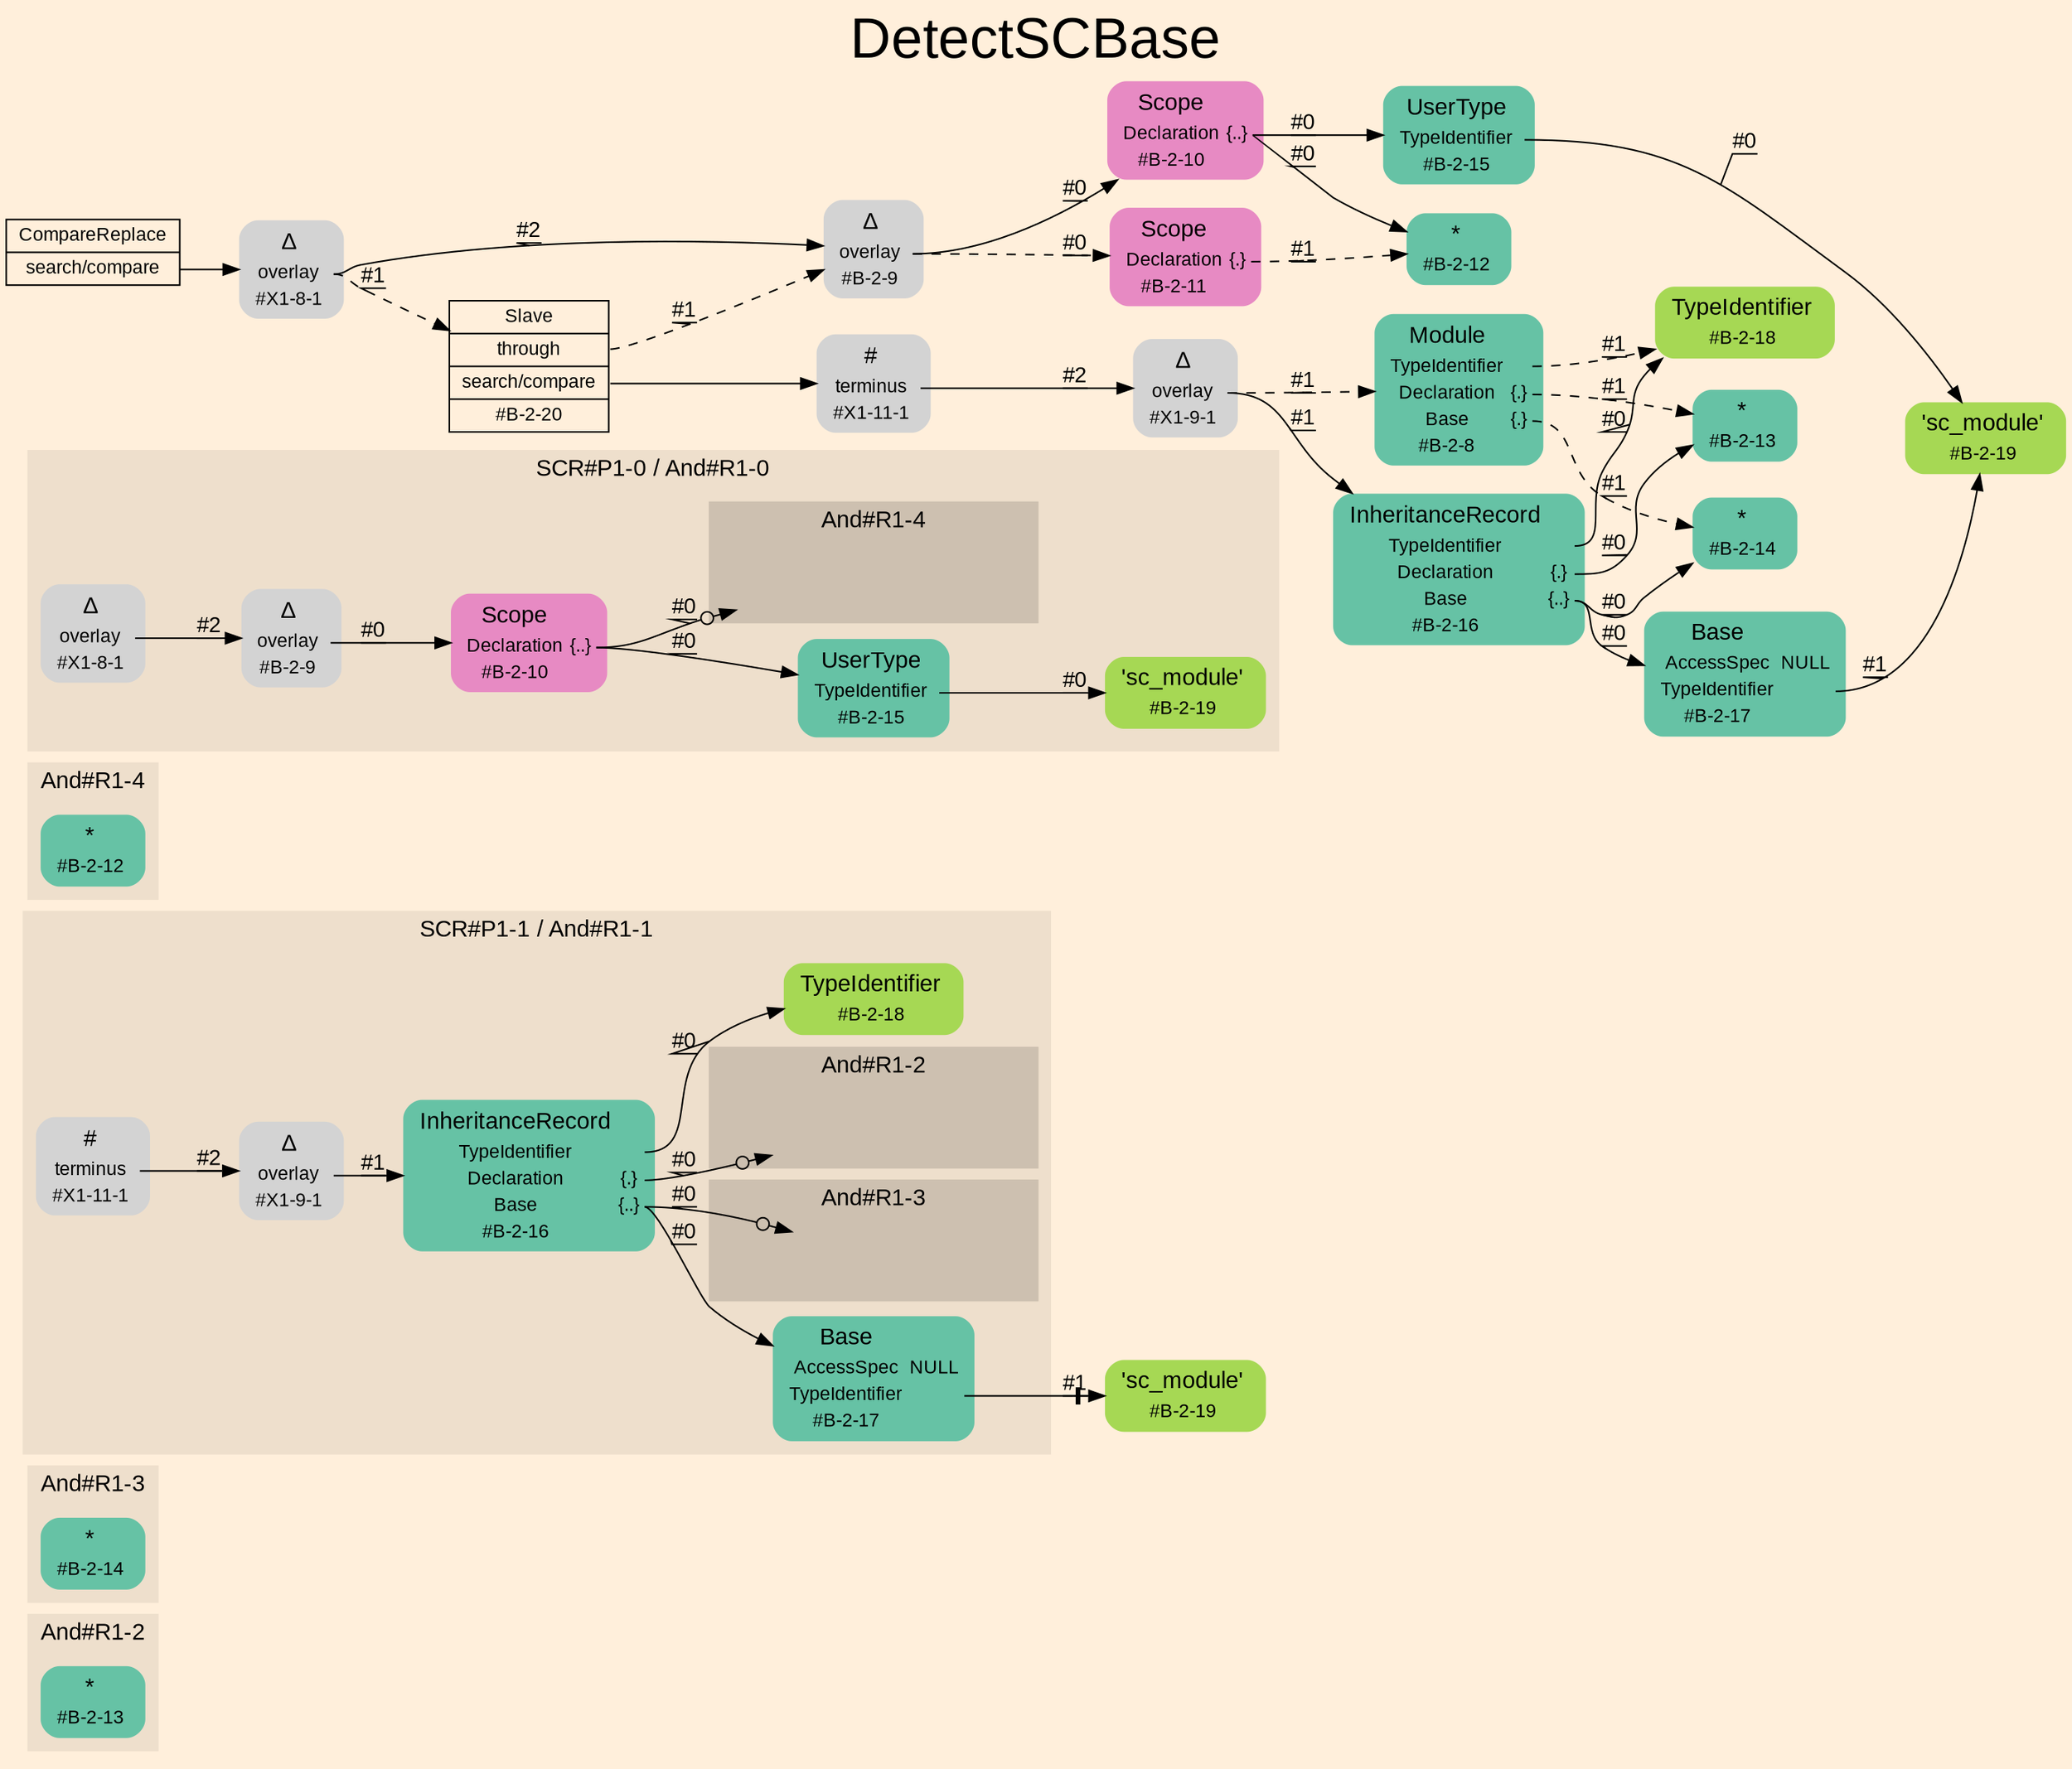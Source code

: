 digraph "DetectSCBase" {
label = "DetectSCBase"
labelloc = t
fontsize = "36"
graph [
    rankdir = "LR"
    ranksep = 0.3
    bgcolor = antiquewhite1
    color = black
    fontcolor = black
    fontname = "Arial"
];
node [
    fontname = "Arial"
];
edge [
    fontname = "Arial"
];

// -------------------- figure And#R1-2 --------------------
// -------- region And#R1-2 ----------
subgraph "clusterAnd#R1-2" {
    label = "And#R1-2"
    style = "filled"
    color = antiquewhite2
    fontsize = "15"
    "And#R1-2/#B-2-13" [
        // -------- block And#R1-2/#B-2-13 ----------
        shape = "plaintext"
        fillcolor = "/set28/1"
        label = <<TABLE BORDER="0" CELLBORDER="0" CELLSPACING="0">
         <TR><TD><FONT POINT-SIZE="15.0">*</FONT></TD><TD></TD></TR>
         <TR><TD>#B-2-13</TD><TD PORT="port0"></TD></TR>
        </TABLE>>
        style = "rounded,filled"
        fontsize = "12"
    ];
    
}


// -------------------- figure And#R1-3 --------------------
// -------- region And#R1-3 ----------
subgraph "clusterAnd#R1-3" {
    label = "And#R1-3"
    style = "filled"
    color = antiquewhite2
    fontsize = "15"
    "And#R1-3/#B-2-14" [
        // -------- block And#R1-3/#B-2-14 ----------
        shape = "plaintext"
        fillcolor = "/set28/1"
        label = <<TABLE BORDER="0" CELLBORDER="0" CELLSPACING="0">
         <TR><TD><FONT POINT-SIZE="15.0">*</FONT></TD><TD></TD></TR>
         <TR><TD>#B-2-14</TD><TD PORT="port0"></TD></TR>
        </TABLE>>
        style = "rounded,filled"
        fontsize = "12"
    ];
    
}


// -------------------- figure And#R1-1 --------------------
// -------- region And#R1-1 ----------
subgraph "clusterAnd#R1-1" {
    label = "SCR#P1-1 / And#R1-1"
    style = "filled"
    color = antiquewhite2
    fontsize = "15"
    "And#R1-1/#X1-11-1" [
        // -------- block And#R1-1/#X1-11-1 ----------
        shape = "plaintext"
        label = <<TABLE BORDER="0" CELLBORDER="0" CELLSPACING="0">
         <TR><TD><FONT POINT-SIZE="15.0">#</FONT></TD><TD></TD></TR>
         <TR><TD>terminus</TD><TD PORT="port0"></TD></TR>
         <TR><TD>#X1-11-1</TD><TD PORT="port1"></TD></TR>
        </TABLE>>
        style = "rounded,filled"
        fontsize = "12"
    ];
    
    "And#R1-1/#B-2-17" [
        // -------- block And#R1-1/#B-2-17 ----------
        shape = "plaintext"
        fillcolor = "/set28/1"
        label = <<TABLE BORDER="0" CELLBORDER="0" CELLSPACING="0">
         <TR><TD><FONT POINT-SIZE="15.0">Base</FONT></TD><TD></TD></TR>
         <TR><TD>AccessSpec</TD><TD PORT="port0">NULL</TD></TR>
         <TR><TD>TypeIdentifier</TD><TD PORT="port1"></TD></TR>
         <TR><TD>#B-2-17</TD><TD PORT="port2"></TD></TR>
        </TABLE>>
        style = "rounded,filled"
        fontsize = "12"
    ];
    
    "And#R1-1/#B-2-16" [
        // -------- block And#R1-1/#B-2-16 ----------
        shape = "plaintext"
        fillcolor = "/set28/1"
        label = <<TABLE BORDER="0" CELLBORDER="0" CELLSPACING="0">
         <TR><TD><FONT POINT-SIZE="15.0">InheritanceRecord</FONT></TD><TD></TD></TR>
         <TR><TD>TypeIdentifier</TD><TD PORT="port0"></TD></TR>
         <TR><TD>Declaration</TD><TD PORT="port1">{.}</TD></TR>
         <TR><TD>Base</TD><TD PORT="port2">{..}</TD></TR>
         <TR><TD>#B-2-16</TD><TD PORT="port3"></TD></TR>
        </TABLE>>
        style = "rounded,filled"
        fontsize = "12"
    ];
    
    "And#R1-1/#X1-9-1" [
        // -------- block And#R1-1/#X1-9-1 ----------
        shape = "plaintext"
        label = <<TABLE BORDER="0" CELLBORDER="0" CELLSPACING="0">
         <TR><TD><FONT POINT-SIZE="15.0">Δ</FONT></TD><TD></TD></TR>
         <TR><TD>overlay</TD><TD PORT="port0"></TD></TR>
         <TR><TD>#X1-9-1</TD><TD PORT="port1"></TD></TR>
        </TABLE>>
        style = "rounded,filled"
        fontsize = "12"
    ];
    
    "And#R1-1/#B-2-18" [
        // -------- block And#R1-1/#B-2-18 ----------
        shape = "plaintext"
        fillcolor = "/set28/5"
        label = <<TABLE BORDER="0" CELLBORDER="0" CELLSPACING="0">
         <TR><TD><FONT POINT-SIZE="15.0">TypeIdentifier</FONT></TD><TD></TD></TR>
         <TR><TD>#B-2-18</TD><TD PORT="port0"></TD></TR>
        </TABLE>>
        style = "rounded,filled"
        fontsize = "12"
    ];
    
    // -------- region And#R1-1/And#R1-2 ----------
    subgraph "clusterAnd#R1-1/And#R1-2" {
        label = "And#R1-2"
        style = "filled"
        color = antiquewhite3
        fontsize = "15"
        "And#R1-1/And#R1-2/#B-2-13" [
            // -------- block And#R1-1/And#R1-2/#B-2-13 ----------
            shape = none
            fillcolor = "/set28/1"
            style = "invisible"
        ];
        
    }
    
    // -------- region And#R1-1/And#R1-3 ----------
    subgraph "clusterAnd#R1-1/And#R1-3" {
        label = "And#R1-3"
        style = "filled"
        color = antiquewhite3
        fontsize = "15"
        "And#R1-1/And#R1-3/#B-2-14" [
            // -------- block And#R1-1/And#R1-3/#B-2-14 ----------
            shape = none
            fillcolor = "/set28/1"
            style = "invisible"
        ];
        
    }
    
}

"And#R1-1/#B-2-19" [
    // -------- block And#R1-1/#B-2-19 ----------
    shape = "plaintext"
    fillcolor = "/set28/5"
    label = <<TABLE BORDER="0" CELLBORDER="0" CELLSPACING="0">
     <TR><TD><FONT POINT-SIZE="15.0">'sc_module'</FONT></TD><TD></TD></TR>
     <TR><TD>#B-2-19</TD><TD PORT="port0"></TD></TR>
    </TABLE>>
    style = "rounded,filled"
    fontsize = "12"
];

"And#R1-1/#X1-11-1":port0 -> "And#R1-1/#X1-9-1" [
    label = "#2"
    decorate = true
    color = black
    fontcolor = black
];

"And#R1-1/#B-2-17":port1 -> "And#R1-1/#B-2-19" [
    arrowhead="normalnonetee"
    label = "#1"
    decorate = true
    color = black
    fontcolor = black
];

"And#R1-1/#B-2-16":port0 -> "And#R1-1/#B-2-18" [
    label = "#0"
    decorate = true
    color = black
    fontcolor = black
];

"And#R1-1/#B-2-16":port1 -> "And#R1-1/And#R1-2/#B-2-13" [
    arrowhead="normalnoneodot"
    label = "#0"
    decorate = true
    color = black
    fontcolor = black
];

"And#R1-1/#B-2-16":port2 -> "And#R1-1/And#R1-3/#B-2-14" [
    arrowhead="normalnoneodot"
    label = "#0"
    decorate = true
    color = black
    fontcolor = black
];

"And#R1-1/#B-2-16":port2 -> "And#R1-1/#B-2-17" [
    label = "#0"
    decorate = true
    color = black
    fontcolor = black
];

"And#R1-1/#X1-9-1":port0 -> "And#R1-1/#B-2-16" [
    label = "#1"
    decorate = true
    color = black
    fontcolor = black
];


// -------------------- figure And#R1-4 --------------------
// -------- region And#R1-4 ----------
subgraph "clusterAnd#R1-4" {
    label = "And#R1-4"
    style = "filled"
    color = antiquewhite2
    fontsize = "15"
    "And#R1-4/#B-2-12" [
        // -------- block And#R1-4/#B-2-12 ----------
        shape = "plaintext"
        fillcolor = "/set28/1"
        label = <<TABLE BORDER="0" CELLBORDER="0" CELLSPACING="0">
         <TR><TD><FONT POINT-SIZE="15.0">*</FONT></TD><TD></TD></TR>
         <TR><TD>#B-2-12</TD><TD PORT="port0"></TD></TR>
        </TABLE>>
        style = "rounded,filled"
        fontsize = "12"
    ];
    
}


// -------------------- figure And#R1-0 --------------------
// -------- region And#R1-0 ----------
subgraph "clusterAnd#R1-0" {
    label = "SCR#P1-0 / And#R1-0"
    style = "filled"
    color = antiquewhite2
    fontsize = "15"
    "And#R1-0/#B-2-15" [
        // -------- block And#R1-0/#B-2-15 ----------
        shape = "plaintext"
        fillcolor = "/set28/1"
        label = <<TABLE BORDER="0" CELLBORDER="0" CELLSPACING="0">
         <TR><TD><FONT POINT-SIZE="15.0">UserType</FONT></TD><TD></TD></TR>
         <TR><TD>TypeIdentifier</TD><TD PORT="port0"></TD></TR>
         <TR><TD>#B-2-15</TD><TD PORT="port1"></TD></TR>
        </TABLE>>
        style = "rounded,filled"
        fontsize = "12"
    ];
    
    "And#R1-0/#B-2-19" [
        // -------- block And#R1-0/#B-2-19 ----------
        shape = "plaintext"
        fillcolor = "/set28/5"
        label = <<TABLE BORDER="0" CELLBORDER="0" CELLSPACING="0">
         <TR><TD><FONT POINT-SIZE="15.0">'sc_module'</FONT></TD><TD></TD></TR>
         <TR><TD>#B-2-19</TD><TD PORT="port0"></TD></TR>
        </TABLE>>
        style = "rounded,filled"
        fontsize = "12"
    ];
    
    "And#R1-0/#B-2-9" [
        // -------- block And#R1-0/#B-2-9 ----------
        shape = "plaintext"
        label = <<TABLE BORDER="0" CELLBORDER="0" CELLSPACING="0">
         <TR><TD><FONT POINT-SIZE="15.0">Δ</FONT></TD><TD></TD></TR>
         <TR><TD>overlay</TD><TD PORT="port0"></TD></TR>
         <TR><TD>#B-2-9</TD><TD PORT="port1"></TD></TR>
        </TABLE>>
        style = "rounded,filled"
        fontsize = "12"
    ];
    
    "And#R1-0/#B-2-10" [
        // -------- block And#R1-0/#B-2-10 ----------
        shape = "plaintext"
        fillcolor = "/set28/4"
        label = <<TABLE BORDER="0" CELLBORDER="0" CELLSPACING="0">
         <TR><TD><FONT POINT-SIZE="15.0">Scope</FONT></TD><TD></TD></TR>
         <TR><TD>Declaration</TD><TD PORT="port0">{..}</TD></TR>
         <TR><TD>#B-2-10</TD><TD PORT="port1"></TD></TR>
        </TABLE>>
        style = "rounded,filled"
        fontsize = "12"
    ];
    
    "And#R1-0/#X1-8-1" [
        // -------- block And#R1-0/#X1-8-1 ----------
        shape = "plaintext"
        label = <<TABLE BORDER="0" CELLBORDER="0" CELLSPACING="0">
         <TR><TD><FONT POINT-SIZE="15.0">Δ</FONT></TD><TD></TD></TR>
         <TR><TD>overlay</TD><TD PORT="port0"></TD></TR>
         <TR><TD>#X1-8-1</TD><TD PORT="port1"></TD></TR>
        </TABLE>>
        style = "rounded,filled"
        fontsize = "12"
    ];
    
    // -------- region And#R1-0/And#R1-4 ----------
    subgraph "clusterAnd#R1-0/And#R1-4" {
        label = "And#R1-4"
        style = "filled"
        color = antiquewhite3
        fontsize = "15"
        "And#R1-0/And#R1-4/#B-2-12" [
            // -------- block And#R1-0/And#R1-4/#B-2-12 ----------
            shape = none
            fillcolor = "/set28/1"
            style = "invisible"
        ];
        
    }
    
}

"And#R1-0/#B-2-15":port0 -> "And#R1-0/#B-2-19" [
    label = "#0"
    decorate = true
    color = black
    fontcolor = black
];

"And#R1-0/#B-2-9":port0 -> "And#R1-0/#B-2-10" [
    label = "#0"
    decorate = true
    color = black
    fontcolor = black
];

"And#R1-0/#B-2-10":port0 -> "And#R1-0/And#R1-4/#B-2-12" [
    arrowhead="normalnoneodot"
    label = "#0"
    decorate = true
    color = black
    fontcolor = black
];

"And#R1-0/#B-2-10":port0 -> "And#R1-0/#B-2-15" [
    label = "#0"
    decorate = true
    color = black
    fontcolor = black
];

"And#R1-0/#X1-8-1":port0 -> "And#R1-0/#B-2-9" [
    label = "#2"
    decorate = true
    color = black
    fontcolor = black
];


// -------------------- transformation figure --------------------
"CR#X1-10-1" [
    // -------- block CR#X1-10-1 ----------
    shape = "record"
    fillcolor = antiquewhite1
    label = "<fixed> CompareReplace | <port0> search/compare"
    style = "filled"
    fontsize = "12"
    color = black
    fontcolor = black
];

"#X1-8-1" [
    // -------- block #X1-8-1 ----------
    shape = "plaintext"
    label = <<TABLE BORDER="0" CELLBORDER="0" CELLSPACING="0">
     <TR><TD><FONT POINT-SIZE="15.0">Δ</FONT></TD><TD></TD></TR>
     <TR><TD>overlay</TD><TD PORT="port0"></TD></TR>
     <TR><TD>#X1-8-1</TD><TD PORT="port1"></TD></TR>
    </TABLE>>
    style = "rounded,filled"
    fontsize = "12"
];

"#B-2-9" [
    // -------- block #B-2-9 ----------
    shape = "plaintext"
    label = <<TABLE BORDER="0" CELLBORDER="0" CELLSPACING="0">
     <TR><TD><FONT POINT-SIZE="15.0">Δ</FONT></TD><TD></TD></TR>
     <TR><TD>overlay</TD><TD PORT="port0"></TD></TR>
     <TR><TD>#B-2-9</TD><TD PORT="port1"></TD></TR>
    </TABLE>>
    style = "rounded,filled"
    fontsize = "12"
];

"#B-2-10" [
    // -------- block #B-2-10 ----------
    shape = "plaintext"
    fillcolor = "/set28/4"
    label = <<TABLE BORDER="0" CELLBORDER="0" CELLSPACING="0">
     <TR><TD><FONT POINT-SIZE="15.0">Scope</FONT></TD><TD></TD></TR>
     <TR><TD>Declaration</TD><TD PORT="port0">{..}</TD></TR>
     <TR><TD>#B-2-10</TD><TD PORT="port1"></TD></TR>
    </TABLE>>
    style = "rounded,filled"
    fontsize = "12"
];

"#B-2-12" [
    // -------- block #B-2-12 ----------
    shape = "plaintext"
    fillcolor = "/set28/1"
    label = <<TABLE BORDER="0" CELLBORDER="0" CELLSPACING="0">
     <TR><TD><FONT POINT-SIZE="15.0">*</FONT></TD><TD></TD></TR>
     <TR><TD>#B-2-12</TD><TD PORT="port0"></TD></TR>
    </TABLE>>
    style = "rounded,filled"
    fontsize = "12"
];

"#B-2-15" [
    // -------- block #B-2-15 ----------
    shape = "plaintext"
    fillcolor = "/set28/1"
    label = <<TABLE BORDER="0" CELLBORDER="0" CELLSPACING="0">
     <TR><TD><FONT POINT-SIZE="15.0">UserType</FONT></TD><TD></TD></TR>
     <TR><TD>TypeIdentifier</TD><TD PORT="port0"></TD></TR>
     <TR><TD>#B-2-15</TD><TD PORT="port1"></TD></TR>
    </TABLE>>
    style = "rounded,filled"
    fontsize = "12"
];

"#B-2-19" [
    // -------- block #B-2-19 ----------
    shape = "plaintext"
    fillcolor = "/set28/5"
    label = <<TABLE BORDER="0" CELLBORDER="0" CELLSPACING="0">
     <TR><TD><FONT POINT-SIZE="15.0">'sc_module'</FONT></TD><TD></TD></TR>
     <TR><TD>#B-2-19</TD><TD PORT="port0"></TD></TR>
    </TABLE>>
    style = "rounded,filled"
    fontsize = "12"
];

"#B-2-11" [
    // -------- block #B-2-11 ----------
    shape = "plaintext"
    fillcolor = "/set28/4"
    label = <<TABLE BORDER="0" CELLBORDER="0" CELLSPACING="0">
     <TR><TD><FONT POINT-SIZE="15.0">Scope</FONT></TD><TD></TD></TR>
     <TR><TD>Declaration</TD><TD PORT="port0">{.}</TD></TR>
     <TR><TD>#B-2-11</TD><TD PORT="port1"></TD></TR>
    </TABLE>>
    style = "rounded,filled"
    fontsize = "12"
];

"#B-2-20" [
    // -------- block #B-2-20 ----------
    shape = "record"
    fillcolor = antiquewhite1
    label = "<fixed> Slave | <port0> through | <port1> search/compare | <port2> #B-2-20"
    style = "filled"
    fontsize = "12"
    color = black
    fontcolor = black
];

"#X1-11-1" [
    // -------- block #X1-11-1 ----------
    shape = "plaintext"
    label = <<TABLE BORDER="0" CELLBORDER="0" CELLSPACING="0">
     <TR><TD><FONT POINT-SIZE="15.0">#</FONT></TD><TD></TD></TR>
     <TR><TD>terminus</TD><TD PORT="port0"></TD></TR>
     <TR><TD>#X1-11-1</TD><TD PORT="port1"></TD></TR>
    </TABLE>>
    style = "rounded,filled"
    fontsize = "12"
];

"#X1-9-1" [
    // -------- block #X1-9-1 ----------
    shape = "plaintext"
    label = <<TABLE BORDER="0" CELLBORDER="0" CELLSPACING="0">
     <TR><TD><FONT POINT-SIZE="15.0">Δ</FONT></TD><TD></TD></TR>
     <TR><TD>overlay</TD><TD PORT="port0"></TD></TR>
     <TR><TD>#X1-9-1</TD><TD PORT="port1"></TD></TR>
    </TABLE>>
    style = "rounded,filled"
    fontsize = "12"
];

"#B-2-16" [
    // -------- block #B-2-16 ----------
    shape = "plaintext"
    fillcolor = "/set28/1"
    label = <<TABLE BORDER="0" CELLBORDER="0" CELLSPACING="0">
     <TR><TD><FONT POINT-SIZE="15.0">InheritanceRecord</FONT></TD><TD></TD></TR>
     <TR><TD>TypeIdentifier</TD><TD PORT="port0"></TD></TR>
     <TR><TD>Declaration</TD><TD PORT="port1">{.}</TD></TR>
     <TR><TD>Base</TD><TD PORT="port2">{..}</TD></TR>
     <TR><TD>#B-2-16</TD><TD PORT="port3"></TD></TR>
    </TABLE>>
    style = "rounded,filled"
    fontsize = "12"
];

"#B-2-18" [
    // -------- block #B-2-18 ----------
    shape = "plaintext"
    fillcolor = "/set28/5"
    label = <<TABLE BORDER="0" CELLBORDER="0" CELLSPACING="0">
     <TR><TD><FONT POINT-SIZE="15.0">TypeIdentifier</FONT></TD><TD></TD></TR>
     <TR><TD>#B-2-18</TD><TD PORT="port0"></TD></TR>
    </TABLE>>
    style = "rounded,filled"
    fontsize = "12"
];

"#B-2-13" [
    // -------- block #B-2-13 ----------
    shape = "plaintext"
    fillcolor = "/set28/1"
    label = <<TABLE BORDER="0" CELLBORDER="0" CELLSPACING="0">
     <TR><TD><FONT POINT-SIZE="15.0">*</FONT></TD><TD></TD></TR>
     <TR><TD>#B-2-13</TD><TD PORT="port0"></TD></TR>
    </TABLE>>
    style = "rounded,filled"
    fontsize = "12"
];

"#B-2-14" [
    // -------- block #B-2-14 ----------
    shape = "plaintext"
    fillcolor = "/set28/1"
    label = <<TABLE BORDER="0" CELLBORDER="0" CELLSPACING="0">
     <TR><TD><FONT POINT-SIZE="15.0">*</FONT></TD><TD></TD></TR>
     <TR><TD>#B-2-14</TD><TD PORT="port0"></TD></TR>
    </TABLE>>
    style = "rounded,filled"
    fontsize = "12"
];

"#B-2-17" [
    // -------- block #B-2-17 ----------
    shape = "plaintext"
    fillcolor = "/set28/1"
    label = <<TABLE BORDER="0" CELLBORDER="0" CELLSPACING="0">
     <TR><TD><FONT POINT-SIZE="15.0">Base</FONT></TD><TD></TD></TR>
     <TR><TD>AccessSpec</TD><TD PORT="port0">NULL</TD></TR>
     <TR><TD>TypeIdentifier</TD><TD PORT="port1"></TD></TR>
     <TR><TD>#B-2-17</TD><TD PORT="port2"></TD></TR>
    </TABLE>>
    style = "rounded,filled"
    fontsize = "12"
];

"#B-2-8" [
    // -------- block #B-2-8 ----------
    shape = "plaintext"
    fillcolor = "/set28/1"
    label = <<TABLE BORDER="0" CELLBORDER="0" CELLSPACING="0">
     <TR><TD><FONT POINT-SIZE="15.0">Module</FONT></TD><TD></TD></TR>
     <TR><TD>TypeIdentifier</TD><TD PORT="port0"></TD></TR>
     <TR><TD>Declaration</TD><TD PORT="port1">{.}</TD></TR>
     <TR><TD>Base</TD><TD PORT="port2">{.}</TD></TR>
     <TR><TD>#B-2-8</TD><TD PORT="port3"></TD></TR>
    </TABLE>>
    style = "rounded,filled"
    fontsize = "12"
];

"CR#X1-10-1":port0 -> "#X1-8-1" [
    label = ""
    decorate = true
    color = black
    fontcolor = black
];

"#X1-8-1":port0 -> "#B-2-9" [
    label = "#2"
    decorate = true
    color = black
    fontcolor = black
];

"#X1-8-1":port0 -> "#B-2-20" [
    style="dashed"
    label = "#1"
    decorate = true
    color = black
    fontcolor = black
];

"#B-2-9":port0 -> "#B-2-10" [
    label = "#0"
    decorate = true
    color = black
    fontcolor = black
];

"#B-2-9":port0 -> "#B-2-11" [
    style="dashed"
    label = "#0"
    decorate = true
    color = black
    fontcolor = black
];

"#B-2-10":port0 -> "#B-2-12" [
    label = "#0"
    decorate = true
    color = black
    fontcolor = black
];

"#B-2-10":port0 -> "#B-2-15" [
    label = "#0"
    decorate = true
    color = black
    fontcolor = black
];

"#B-2-15":port0 -> "#B-2-19" [
    label = "#0"
    decorate = true
    color = black
    fontcolor = black
];

"#B-2-11":port0 -> "#B-2-12" [
    style="dashed"
    label = "#1"
    decorate = true
    color = black
    fontcolor = black
];

"#B-2-20":port0 -> "#B-2-9" [
    style="dashed"
    label = "#1"
    decorate = true
    color = black
    fontcolor = black
];

"#B-2-20":port1 -> "#X1-11-1" [
    label = ""
    decorate = true
    color = black
    fontcolor = black
];

"#X1-11-1":port0 -> "#X1-9-1" [
    label = "#2"
    decorate = true
    color = black
    fontcolor = black
];

"#X1-9-1":port0 -> "#B-2-16" [
    label = "#1"
    decorate = true
    color = black
    fontcolor = black
];

"#X1-9-1":port0 -> "#B-2-8" [
    style="dashed"
    label = "#1"
    decorate = true
    color = black
    fontcolor = black
];

"#B-2-16":port0 -> "#B-2-18" [
    label = "#0"
    decorate = true
    color = black
    fontcolor = black
];

"#B-2-16":port1 -> "#B-2-13" [
    label = "#0"
    decorate = true
    color = black
    fontcolor = black
];

"#B-2-16":port2 -> "#B-2-14" [
    label = "#0"
    decorate = true
    color = black
    fontcolor = black
];

"#B-2-16":port2 -> "#B-2-17" [
    label = "#0"
    decorate = true
    color = black
    fontcolor = black
];

"#B-2-17":port1 -> "#B-2-19" [
    label = "#1"
    decorate = true
    color = black
    fontcolor = black
];

"#B-2-8":port0 -> "#B-2-18" [
    style="dashed"
    label = "#1"
    decorate = true
    color = black
    fontcolor = black
];

"#B-2-8":port1 -> "#B-2-13" [
    style="dashed"
    label = "#1"
    decorate = true
    color = black
    fontcolor = black
];

"#B-2-8":port2 -> "#B-2-14" [
    style="dashed"
    label = "#1"
    decorate = true
    color = black
    fontcolor = black
];


}
